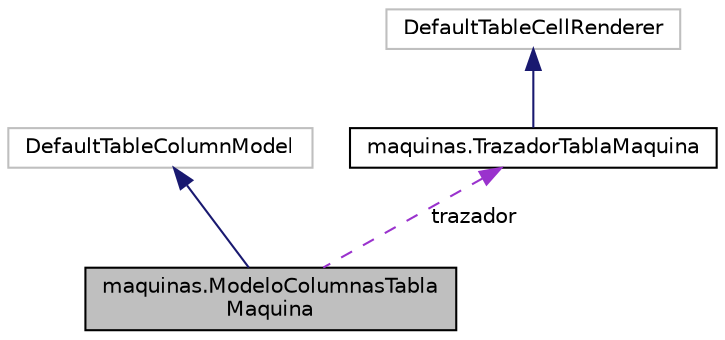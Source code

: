 digraph "maquinas.ModeloColumnasTablaMaquina"
{
  edge [fontname="Helvetica",fontsize="10",labelfontname="Helvetica",labelfontsize="10"];
  node [fontname="Helvetica",fontsize="10",shape=record];
  Node2 [label="maquinas.ModeloColumnasTabla\lMaquina",height=0.2,width=0.4,color="black", fillcolor="grey75", style="filled", fontcolor="black"];
  Node3 -> Node2 [dir="back",color="midnightblue",fontsize="10",style="solid",fontname="Helvetica"];
  Node3 [label="DefaultTableColumnModel",height=0.2,width=0.4,color="grey75", fillcolor="white", style="filled"];
  Node4 -> Node2 [dir="back",color="darkorchid3",fontsize="10",style="dashed",label=" trazador" ,fontname="Helvetica"];
  Node4 [label="maquinas.TrazadorTablaMaquina",height=0.2,width=0.4,color="black", fillcolor="white", style="filled",URL="$classmaquinas_1_1_trazador_tabla_maquina.html"];
  Node5 -> Node4 [dir="back",color="midnightblue",fontsize="10",style="solid",fontname="Helvetica"];
  Node5 [label="DefaultTableCellRenderer",height=0.2,width=0.4,color="grey75", fillcolor="white", style="filled"];
}
